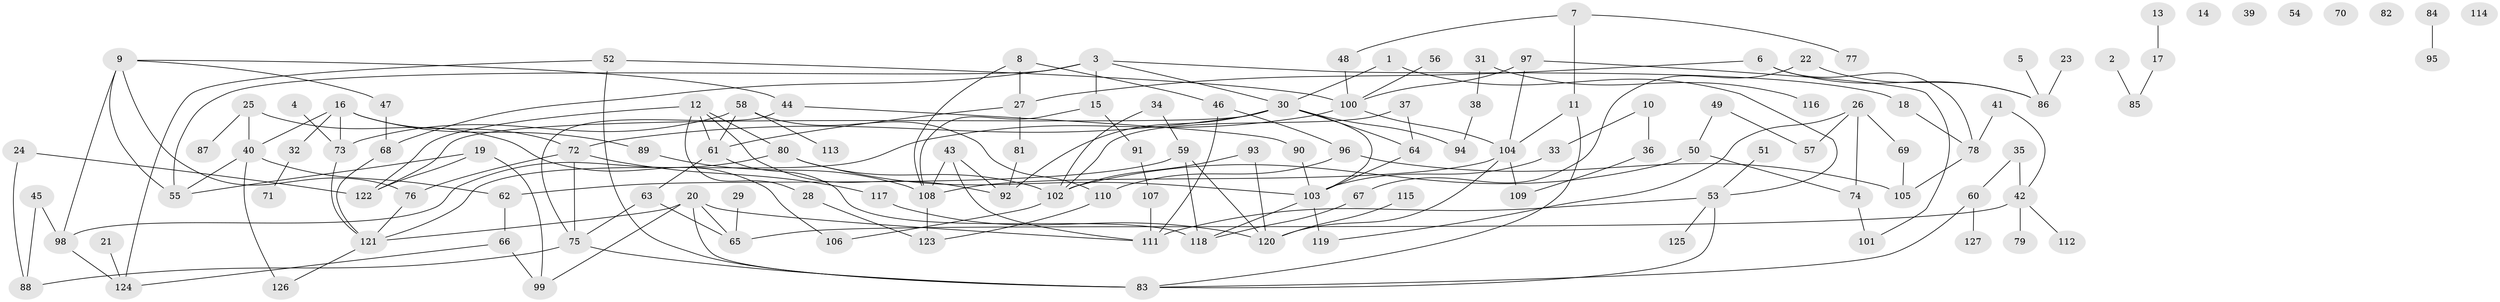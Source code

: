 // coarse degree distribution, {1: 0.2159090909090909, 2: 0.25, 0: 0.06818181818181818, 7: 0.022727272727272728, 5: 0.125, 3: 0.14772727272727273, 6: 0.056818181818181816, 4: 0.09090909090909091, 9: 0.011363636363636364, 8: 0.011363636363636364}
// Generated by graph-tools (version 1.1) at 2025/43/03/04/25 21:43:27]
// undirected, 127 vertices, 176 edges
graph export_dot {
graph [start="1"]
  node [color=gray90,style=filled];
  1;
  2;
  3;
  4;
  5;
  6;
  7;
  8;
  9;
  10;
  11;
  12;
  13;
  14;
  15;
  16;
  17;
  18;
  19;
  20;
  21;
  22;
  23;
  24;
  25;
  26;
  27;
  28;
  29;
  30;
  31;
  32;
  33;
  34;
  35;
  36;
  37;
  38;
  39;
  40;
  41;
  42;
  43;
  44;
  45;
  46;
  47;
  48;
  49;
  50;
  51;
  52;
  53;
  54;
  55;
  56;
  57;
  58;
  59;
  60;
  61;
  62;
  63;
  64;
  65;
  66;
  67;
  68;
  69;
  70;
  71;
  72;
  73;
  74;
  75;
  76;
  77;
  78;
  79;
  80;
  81;
  82;
  83;
  84;
  85;
  86;
  87;
  88;
  89;
  90;
  91;
  92;
  93;
  94;
  95;
  96;
  97;
  98;
  99;
  100;
  101;
  102;
  103;
  104;
  105;
  106;
  107;
  108;
  109;
  110;
  111;
  112;
  113;
  114;
  115;
  116;
  117;
  118;
  119;
  120;
  121;
  122;
  123;
  124;
  125;
  126;
  127;
  1 -- 30;
  1 -- 53;
  2 -- 85;
  3 -- 15;
  3 -- 18;
  3 -- 30;
  3 -- 55;
  3 -- 68;
  4 -- 73;
  5 -- 86;
  6 -- 27;
  6 -- 78;
  6 -- 86;
  7 -- 11;
  7 -- 48;
  7 -- 77;
  8 -- 27;
  8 -- 46;
  8 -- 108;
  9 -- 44;
  9 -- 47;
  9 -- 55;
  9 -- 76;
  9 -- 98;
  10 -- 33;
  10 -- 36;
  11 -- 83;
  11 -- 104;
  12 -- 28;
  12 -- 61;
  12 -- 80;
  12 -- 92;
  12 -- 122;
  13 -- 17;
  15 -- 91;
  15 -- 108;
  16 -- 32;
  16 -- 40;
  16 -- 72;
  16 -- 73;
  16 -- 89;
  17 -- 85;
  18 -- 78;
  19 -- 55;
  19 -- 99;
  19 -- 122;
  20 -- 65;
  20 -- 83;
  20 -- 99;
  20 -- 111;
  20 -- 121;
  21 -- 124;
  22 -- 67;
  22 -- 86;
  23 -- 86;
  24 -- 88;
  24 -- 122;
  25 -- 40;
  25 -- 87;
  25 -- 106;
  26 -- 57;
  26 -- 69;
  26 -- 74;
  26 -- 119;
  27 -- 61;
  27 -- 81;
  28 -- 123;
  29 -- 65;
  30 -- 64;
  30 -- 72;
  30 -- 92;
  30 -- 94;
  30 -- 103;
  30 -- 122;
  31 -- 38;
  31 -- 116;
  32 -- 71;
  33 -- 103;
  34 -- 59;
  34 -- 102;
  35 -- 42;
  35 -- 60;
  36 -- 109;
  37 -- 64;
  37 -- 102;
  38 -- 94;
  40 -- 55;
  40 -- 62;
  40 -- 126;
  41 -- 42;
  41 -- 78;
  42 -- 65;
  42 -- 79;
  42 -- 112;
  43 -- 92;
  43 -- 108;
  43 -- 111;
  44 -- 75;
  44 -- 90;
  45 -- 88;
  45 -- 98;
  46 -- 96;
  46 -- 111;
  47 -- 68;
  48 -- 100;
  49 -- 50;
  49 -- 57;
  50 -- 74;
  50 -- 102;
  51 -- 53;
  52 -- 83;
  52 -- 100;
  52 -- 124;
  53 -- 83;
  53 -- 111;
  53 -- 125;
  56 -- 100;
  58 -- 61;
  58 -- 73;
  58 -- 110;
  58 -- 113;
  59 -- 62;
  59 -- 118;
  59 -- 120;
  60 -- 83;
  60 -- 127;
  61 -- 63;
  61 -- 118;
  62 -- 66;
  63 -- 65;
  63 -- 75;
  64 -- 103;
  66 -- 99;
  66 -- 124;
  67 -- 118;
  68 -- 121;
  69 -- 105;
  72 -- 75;
  72 -- 76;
  72 -- 117;
  73 -- 121;
  74 -- 101;
  75 -- 83;
  75 -- 88;
  76 -- 121;
  78 -- 105;
  80 -- 98;
  80 -- 102;
  80 -- 103;
  81 -- 92;
  84 -- 95;
  89 -- 108;
  90 -- 103;
  91 -- 107;
  93 -- 102;
  93 -- 120;
  96 -- 105;
  96 -- 110;
  97 -- 100;
  97 -- 101;
  97 -- 104;
  98 -- 124;
  100 -- 104;
  100 -- 121;
  102 -- 106;
  103 -- 118;
  103 -- 119;
  104 -- 108;
  104 -- 109;
  104 -- 120;
  107 -- 111;
  108 -- 123;
  110 -- 123;
  115 -- 120;
  117 -- 120;
  121 -- 126;
}
